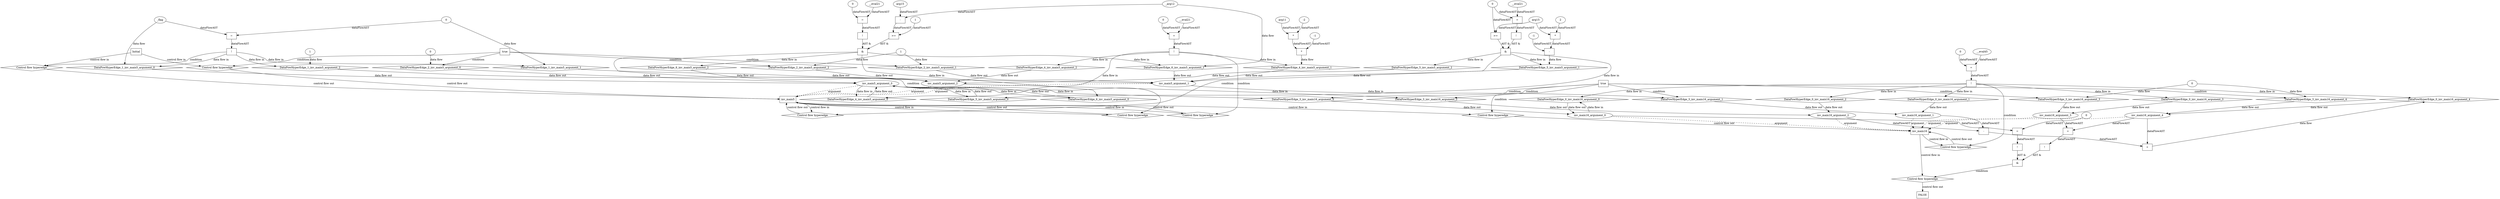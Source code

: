 digraph dag {
inv_main16 [label="inv_main16" nodeName=inv_main16 class=cfn  shape="rect"];
inv_main5 [label="inv_main5" nodeName=inv_main5 class=cfn  shape="rect"];
FALSE [label="FALSE" nodeName=FALSE class=cfn  shape="rect"];
Initial [label="Initial" nodeName=Initial class=cfn  shape="rect"];
ControlFowHyperEdge_0 [label="Control flow hyperedge" nodeName=ControlFowHyperEdge_0 class=controlFlowHyperEdge shape="diamond"];
inv_main16 -> ControlFowHyperEdge_0[label="control flow in"]
ControlFowHyperEdge_0 -> inv_main16[label="control flow out"]
ControlFowHyperEdge_1 [label="Control flow hyperedge" nodeName=ControlFowHyperEdge_1 class=controlFlowHyperEdge shape="diamond"];
Initial -> ControlFowHyperEdge_1[label="control flow in"]
ControlFowHyperEdge_1 -> inv_main5[label="control flow out"]
ControlFowHyperEdge_2 [label="Control flow hyperedge" nodeName=ControlFowHyperEdge_2 class=controlFlowHyperEdge shape="diamond"];
Initial -> ControlFowHyperEdge_2[label="control flow in"]
ControlFowHyperEdge_2 -> inv_main5[label="control flow out"]
ControlFowHyperEdge_3 [label="Control flow hyperedge" nodeName=ControlFowHyperEdge_3 class=controlFlowHyperEdge shape="diamond"];
inv_main5 -> ControlFowHyperEdge_3[label="control flow in"]
ControlFowHyperEdge_3 -> inv_main16[label="control flow out"]
ControlFowHyperEdge_4 [label="Control flow hyperedge" nodeName=ControlFowHyperEdge_4 class=controlFlowHyperEdge shape="diamond"];
inv_main5 -> ControlFowHyperEdge_4[label="control flow in"]
ControlFowHyperEdge_4 -> inv_main5[label="control flow out"]
ControlFowHyperEdge_5 [label="Control flow hyperedge" nodeName=ControlFowHyperEdge_5 class=controlFlowHyperEdge shape="diamond"];
inv_main5 -> ControlFowHyperEdge_5[label="control flow in"]
ControlFowHyperEdge_5 -> inv_main5[label="control flow out"]
ControlFowHyperEdge_6 [label="Control flow hyperedge" nodeName=ControlFowHyperEdge_6 class=controlFlowHyperEdge shape="diamond"];
inv_main5 -> ControlFowHyperEdge_6[label="control flow in"]
ControlFowHyperEdge_6 -> inv_main5[label="control flow out"]
ControlFowHyperEdge_7 [label="Control flow hyperedge" nodeName=ControlFowHyperEdge_7 class=controlFlowHyperEdge shape="diamond"];
inv_main16 -> ControlFowHyperEdge_7[label="control flow in"]
ControlFowHyperEdge_7 -> FALSE[label="control flow out"]
inv_main16_argument_0 [label="inv_main16_argument_0" nodeName=argument0 class=argument  head=inv_main16 shape="oval"];
inv_main16_argument_0 -> inv_main16[label="argument" style="dashed"]
inv_main16_argument_1 [label="inv_main16_argument_1" nodeName=argument1 class=argument  head=inv_main16 shape="oval"];
inv_main16_argument_1 -> inv_main16[label="argument" style="dashed"]
inv_main16_argument_2 [label="inv_main16_argument_2" nodeName=argument2 class=argument  head=inv_main16 shape="oval"];
inv_main16_argument_2 -> inv_main16[label="argument" style="dashed"]
inv_main16_argument_3 [label="inv_main16_argument_3" nodeName=argument3 class=argument  head=inv_main16 shape="oval"];
inv_main16_argument_3 -> inv_main16[label="argument" style="dashed"]
inv_main16_argument_4 [label="inv_main16_argument_4" nodeName=argument4 class=argument  head=inv_main16 shape="oval"];
inv_main16_argument_4 -> inv_main16[label="argument" style="dashed"]
inv_main5_argument_0 [label="inv_main5_argument_0" nodeName=argument0 class=argument  head=inv_main5 shape="oval"];
inv_main5_argument_0 -> inv_main5[label="argument" style="dashed"]
inv_main5_argument_1 [label="inv_main5_argument_1" nodeName=argument1 class=argument  head=inv_main5 shape="oval"];
inv_main5_argument_1 -> inv_main5[label="argument" style="dashed"]
inv_main5_argument_2 [label="inv_main5_argument_2" nodeName=argument2 class=argument  head=inv_main5 shape="oval"];
inv_main5_argument_2 -> inv_main5[label="argument" style="dashed"]

xxxinv_main16___inv_main16_0xxxguard_0_node_0 [label="!" nodeName=xxxinv_main16___inv_main16_0xxxguard_0_node_0 class=Operator shape="rect"];
xxxinv_main16___inv_main16_0xxxguard_0_node_1 [label="=" nodeName=xxxinv_main16___inv_main16_0xxxguard_0_node_1 class=Operator  shape="rect"];
xxxinv_main16___inv_main16_0xxxguard_0_node_2 [label="__eval45" nodeName=xxxinv_main16___inv_main16_0xxxguard_0_node_2 class=Constant ];
xxxinv_main16___inv_main16_0xxxguard_0_node_3 [label="0" nodeName=xxxinv_main16___inv_main16_0xxxguard_0_node_3 class=Literal ];
xxxinv_main16___inv_main16_0xxxguard_0_node_1->xxxinv_main16___inv_main16_0xxxguard_0_node_0[label="dataFlowAST"]
xxxinv_main16___inv_main16_0xxxguard_0_node_2->xxxinv_main16___inv_main16_0xxxguard_0_node_1[label="dataFlowAST"]
xxxinv_main16___inv_main16_0xxxguard_0_node_3->xxxinv_main16___inv_main16_0xxxguard_0_node_1[label="dataFlowAST"]

xxxinv_main16___inv_main16_0xxxguard_0_node_0->ControlFowHyperEdge_0 [label="condition"];
xxxinv_main16___inv_main16_0xxxdataFlow_0_node_0 [label="+" nodeName=xxxinv_main16___inv_main16_0xxxdataFlow_0_node_0 class= Operator shape="rect"];
xxxinv_main16___inv_main16_0xxxdataFlow_0_node_2 [label="-" nodeName=xxxinv_main16___inv_main16_0xxxdataFlow_0_node_2 class= Operator shape="rect"];
inv_main16_argument_4->xxxinv_main16___inv_main16_0xxxdataFlow_0_node_0[label="dataFlowAST"]
xxxinv_main16___inv_main16_0xxxdataFlow_0_node_2->xxxinv_main16___inv_main16_0xxxdataFlow_0_node_0[label="dataFlowAST"]
inv_main16_argument_2->xxxinv_main16___inv_main16_0xxxdataFlow_0_node_2[label="dataFlowAST"]
inv_main16_argument_1->xxxinv_main16___inv_main16_0xxxdataFlow_0_node_2[label="dataFlowAST"]

xxxinv_main16___inv_main16_0xxxdataFlow_0_node_0->DataFowHyperEdge_0_inv_main16_argument_4 [label="data flow"];
xxxinv_main5___Initial_1xxxguard_0_node_0 [label="!" nodeName=xxxinv_main5___Initial_1xxxguard_0_node_0 class=Operator shape="rect"];
xxxinv_main5___Initial_1xxxguard_0_node_1 [label="=" nodeName=xxxinv_main5___Initial_1xxxguard_0_node_1 class=Operator  shape="rect"];
xxxinv_main5___Initial_1xxxguard_0_node_1->xxxinv_main5___Initial_1xxxguard_0_node_0[label="dataFlowAST"]
xxxinv_main5___Initial_1xxxdataFlow_0_node_0->xxxinv_main5___Initial_1xxxguard_0_node_1[label="dataFlowAST"]
xxxinv_main5___Initial_1xxxdataFlow1_node_0->xxxinv_main5___Initial_1xxxguard_0_node_1[label="dataFlowAST"]

xxxinv_main5___Initial_1xxxguard_0_node_0->ControlFowHyperEdge_1 [label="condition"];
xxxinv_main5___Initial_1xxxdataFlow_0_node_0 [label="_flag" nodeName=xxxinv_main5___Initial_1xxxdataFlow_0_node_0 class=Constant ];

xxxinv_main5___Initial_1xxxdataFlow_0_node_0->DataFowHyperEdge_1_inv_main5_argument_0 [label="data flow"];
xxxinv_main5___Initial_1xxxdataFlow1_node_0 [label="0" nodeName=xxxinv_main5___Initial_1xxxdataFlow1_node_0 class=Literal ];

xxxinv_main5___Initial_1xxxdataFlow1_node_0->DataFowHyperEdge_1_inv_main5_argument_1 [label="data flow"];
xxxinv_main5___Initial_1xxxdataFlow2_node_0 [label="1" nodeName=xxxinv_main5___Initial_1xxxdataFlow2_node_0 class=Literal ];

xxxinv_main5___Initial_1xxxdataFlow2_node_0->DataFowHyperEdge_1_inv_main5_argument_2 [label="data flow"];
true_2 [label="true" nodeName=true_2 class=true shape="rect"];
true_2->ControlFowHyperEdge_2 [label="condition"];
xxxinv_main5___Initial_2xxxdataFlow_0_node_0 [label="0" nodeName=xxxinv_main5___Initial_2xxxdataFlow_0_node_0 class=Literal ];

xxxinv_main5___Initial_2xxxdataFlow_0_node_0->DataFowHyperEdge_2_inv_main5_argument_0 [label="data flow"];
xxxinv_main5___Initial_2xxxdataFlow1_node_0 [label="1" nodeName=xxxinv_main5___Initial_2xxxdataFlow1_node_0 class=Literal ];

xxxinv_main5___Initial_2xxxdataFlow1_node_0->DataFowHyperEdge_2_inv_main5_argument_1 [label="data flow"];

xxxinv_main5___Initial_2xxxdataFlow1_node_0->DataFowHyperEdge_2_inv_main5_argument_2 [label="data flow"];
true_3 [label="true" nodeName=true_3 class=true shape="rect"];
true_3->ControlFowHyperEdge_3 [label="condition"];
xxxinv_main16___inv_main5_3xxxdataFlow_0_node_0 [label="0" nodeName=xxxinv_main16___inv_main5_3xxxdataFlow_0_node_0 class=Literal ];

xxxinv_main16___inv_main5_3xxxdataFlow_0_node_0->DataFowHyperEdge_3_inv_main16_argument_3 [label="data flow"];

xxxinv_main16___inv_main5_3xxxdataFlow_0_node_0->DataFowHyperEdge_3_inv_main16_argument_4 [label="data flow"];
xxxinv_main5___inv_main5_4xxxguard_0_node_0 [label="!" nodeName=xxxinv_main5___inv_main5_4xxxguard_0_node_0 class=Operator shape="rect"];
xxxinv_main5___inv_main5_4xxxguard_0_node_1 [label="=" nodeName=xxxinv_main5___inv_main5_4xxxguard_0_node_1 class=Operator  shape="rect"];
xxxinv_main5___inv_main5_4xxxguard_0_node_2 [label="__eval21" nodeName=xxxinv_main5___inv_main5_4xxxguard_0_node_2 class=Constant ];
xxxinv_main5___inv_main5_4xxxguard_0_node_3 [label="0" nodeName=xxxinv_main5___inv_main5_4xxxguard_0_node_3 class=Literal ];
xxxinv_main5___inv_main5_4xxxguard_0_node_1->xxxinv_main5___inv_main5_4xxxguard_0_node_0[label="dataFlowAST"]
xxxinv_main5___inv_main5_4xxxguard_0_node_2->xxxinv_main5___inv_main5_4xxxguard_0_node_1[label="dataFlowAST"]
xxxinv_main5___inv_main5_4xxxguard_0_node_3->xxxinv_main5___inv_main5_4xxxguard_0_node_1[label="dataFlowAST"]

xxxinv_main5___inv_main5_4xxxguard_0_node_0->ControlFowHyperEdge_4 [label="condition"];
xxxinv_main5___inv_main5_4xxxdataFlow_0_node_0 [label="*" nodeName=xxxinv_main5___inv_main5_4xxxdataFlow_0_node_0 class=Operator  shape="rect"];
xxxinv_main5___inv_main5_4xxxdataFlow_0_node_1 [label="-1" nodeName=xxxinv_main5___inv_main5_4xxxdataFlow_0_node_1 class=Coeff ];
xxxinv_main5___inv_main5_4xxxdataFlow_0_node_2 [label="*" nodeName=xxxinv_main5___inv_main5_4xxxdataFlow_0_node_2 class=Operator  shape="rect"];
xxxinv_main5___inv_main5_4xxxdataFlow_0_node_3 [label="-2" nodeName=xxxinv_main5___inv_main5_4xxxdataFlow_0_node_3 class=Coeff ];
xxxinv_main5___inv_main5_4xxxdataFlow_0_node_4 [label="arg11" nodeName=xxxinv_main5___inv_main5_4xxxdataFlow_0_node_4 class=Constant ];
xxxinv_main5___inv_main5_4xxxdataFlow_0_node_1->xxxinv_main5___inv_main5_4xxxdataFlow_0_node_0[label="dataFlowAST"]
xxxinv_main5___inv_main5_4xxxdataFlow_0_node_2->xxxinv_main5___inv_main5_4xxxdataFlow_0_node_0[label="dataFlowAST"]
xxxinv_main5___inv_main5_4xxxdataFlow_0_node_4->xxxinv_main5___inv_main5_4xxxdataFlow_0_node_2[label="dataFlowAST"]
xxxinv_main5___inv_main5_4xxxdataFlow_0_node_3->xxxinv_main5___inv_main5_4xxxdataFlow_0_node_2[label="dataFlowAST"]

xxxinv_main5___inv_main5_4xxxdataFlow_0_node_0->DataFowHyperEdge_4_inv_main5_argument_1 [label="data flow"];
xxxinv_main5___inv_main5_5xxx_and [label="&" nodeName=xxxinv_main5___inv_main5_5xxx_and class=Operator shape="rect"];
xxxinv_main5___inv_main5_5xxxguard_0_node_0 [label="!" nodeName=xxxinv_main5___inv_main5_5xxxguard_0_node_0 class=Operator shape="rect"];
xxxinv_main5___inv_main5_5xxxguard_0_node_1 [label="=" nodeName=xxxinv_main5___inv_main5_5xxxguard_0_node_1 class=Operator  shape="rect"];
xxxinv_main5___inv_main5_5xxxguard_0_node_2 [label="__eval21" nodeName=xxxinv_main5___inv_main5_5xxxguard_0_node_2 class=Constant ];
xxxinv_main5___inv_main5_5xxxguard_0_node_3 [label="0" nodeName=xxxinv_main5___inv_main5_5xxxguard_0_node_3 class=Literal ];
xxxinv_main5___inv_main5_5xxxguard_0_node_1->xxxinv_main5___inv_main5_5xxxguard_0_node_0[label="dataFlowAST"]
xxxinv_main5___inv_main5_5xxxguard_0_node_2->xxxinv_main5___inv_main5_5xxxguard_0_node_1[label="dataFlowAST"]
xxxinv_main5___inv_main5_5xxxguard_0_node_3->xxxinv_main5___inv_main5_5xxxguard_0_node_1[label="dataFlowAST"]

xxxinv_main5___inv_main5_5xxxguard_0_node_0->xxxinv_main5___inv_main5_5xxx_and [label="AST &"];
xxxinv_main5___inv_main5_5xxxguard1_node_0 [label=">=" nodeName=xxxinv_main5___inv_main5_5xxxguard1_node_0 class=Operator  shape="rect"];
xxxinv_main5___inv_main5_5xxxdataFlow_0_node_4->xxxinv_main5___inv_main5_5xxxguard1_node_0[label="dataFlowAST"]
xxxinv_main5___inv_main5_5xxxguard_0_node_3->xxxinv_main5___inv_main5_5xxxguard1_node_0[label="dataFlowAST"]

xxxinv_main5___inv_main5_5xxxguard1_node_0->xxxinv_main5___inv_main5_5xxx_and [label="AST &"];
xxxinv_main5___inv_main5_5xxx_and->ControlFowHyperEdge_5 [label="condition"];
xxxinv_main5___inv_main5_5xxxdataFlow_0_node_0 [label="-" nodeName=xxxinv_main5___inv_main5_5xxxdataFlow_0_node_0 class= Operator shape="rect"];
xxxinv_main5___inv_main5_5xxxdataFlow_0_node_1 [label="-1" nodeName=xxxinv_main5___inv_main5_5xxxdataFlow_0_node_1 class=Literal ];
xxxinv_main5___inv_main5_5xxxdataFlow_0_node_2 [label="*" nodeName=xxxinv_main5___inv_main5_5xxxdataFlow_0_node_2 class=Operator  shape="rect"];
xxxinv_main5___inv_main5_5xxxdataFlow_0_node_3 [label="2" nodeName=xxxinv_main5___inv_main5_5xxxdataFlow_0_node_3 class=Coeff ];
xxxinv_main5___inv_main5_5xxxdataFlow_0_node_4 [label="arg15" nodeName=xxxinv_main5___inv_main5_5xxxdataFlow_0_node_4 class=Constant ];
xxxinv_main5___inv_main5_5xxxdataFlow_0_node_1->xxxinv_main5___inv_main5_5xxxdataFlow_0_node_0[label="dataFlowAST"]
xxxinv_main5___inv_main5_5xxxdataFlow_0_node_2->xxxinv_main5___inv_main5_5xxxdataFlow_0_node_0[label="dataFlowAST"]
xxxinv_main5___inv_main5_5xxxdataFlow_0_node_4->xxxinv_main5___inv_main5_5xxxdataFlow_0_node_2[label="dataFlowAST"]
xxxinv_main5___inv_main5_5xxxdataFlow_0_node_3->xxxinv_main5___inv_main5_5xxxdataFlow_0_node_2[label="dataFlowAST"]

xxxinv_main5___inv_main5_5xxxdataFlow_0_node_0->DataFowHyperEdge_5_inv_main5_argument_1 [label="data flow"];
xxxinv_main5___inv_main5_6xxx_and [label="&" nodeName=xxxinv_main5___inv_main5_6xxx_and class=Operator shape="rect"];
xxxinv_main5___inv_main5_6xxxguard_0_node_0 [label="!" nodeName=xxxinv_main5___inv_main5_6xxxguard_0_node_0 class=Operator shape="rect"];
xxxinv_main5___inv_main5_6xxxguard_0_node_1 [label="=" nodeName=xxxinv_main5___inv_main5_6xxxguard_0_node_1 class=Operator  shape="rect"];
xxxinv_main5___inv_main5_6xxxguard_0_node_2 [label="__eval21" nodeName=xxxinv_main5___inv_main5_6xxxguard_0_node_2 class=Constant ];
xxxinv_main5___inv_main5_6xxxguard_0_node_3 [label="0" nodeName=xxxinv_main5___inv_main5_6xxxguard_0_node_3 class=Literal ];
xxxinv_main5___inv_main5_6xxxguard_0_node_1->xxxinv_main5___inv_main5_6xxxguard_0_node_0[label="dataFlowAST"]
xxxinv_main5___inv_main5_6xxxguard_0_node_2->xxxinv_main5___inv_main5_6xxxguard_0_node_1[label="dataFlowAST"]
xxxinv_main5___inv_main5_6xxxguard_0_node_3->xxxinv_main5___inv_main5_6xxxguard_0_node_1[label="dataFlowAST"]

xxxinv_main5___inv_main5_6xxxguard_0_node_0->xxxinv_main5___inv_main5_6xxx_and [label="AST &"];
xxxinv_main5___inv_main5_6xxxguard1_node_0 [label=">=" nodeName=xxxinv_main5___inv_main5_6xxxguard1_node_0 class=Operator  shape="rect"];
xxxinv_main5___inv_main5_6xxxguard1_node_1 [label="-" nodeName=xxxinv_main5___inv_main5_6xxxguard1_node_1 class= Operator shape="rect"];
xxxinv_main5___inv_main5_6xxxguard1_node_2 [label="arg15" nodeName=xxxinv_main5___inv_main5_6xxxguard1_node_2 class=Constant ];
xxxinv_main5___inv_main5_6xxxguard1_node_4 [label="1" nodeName=xxxinv_main5___inv_main5_6xxxguard1_node_4 class=Literal ];
xxxinv_main5___inv_main5_6xxxguard1_node_1->xxxinv_main5___inv_main5_6xxxguard1_node_0[label="dataFlowAST"]
xxxinv_main5___inv_main5_6xxxguard1_node_4->xxxinv_main5___inv_main5_6xxxguard1_node_0[label="dataFlowAST"]
xxxinv_main5___inv_main5_6xxxguard1_node_2->xxxinv_main5___inv_main5_6xxxguard1_node_1[label="dataFlowAST"]
xxxinv_main5___inv_main5_6xxxdataFlow_0_node_0->xxxinv_main5___inv_main5_6xxxguard1_node_1[label="dataFlowAST"]

xxxinv_main5___inv_main5_6xxxguard1_node_0->xxxinv_main5___inv_main5_6xxx_and [label="AST &"];
xxxinv_main5___inv_main5_6xxx_and->ControlFowHyperEdge_6 [label="condition"];
xxxinv_main5___inv_main5_6xxxdataFlow_0_node_0 [label="_arg12" nodeName=xxxinv_main5___inv_main5_6xxxdataFlow_0_node_0 class=Constant ];

xxxinv_main5___inv_main5_6xxxdataFlow_0_node_0->DataFowHyperEdge_6_inv_main5_argument_1 [label="data flow"];
xxxFALSE___inv_main16_7xxx_and [label="&" nodeName=xxxFALSE___inv_main16_7xxx_and class=Operator shape="rect"];
xxxFALSE___inv_main16_7xxxguard_0_node_0 [label="!" nodeName=xxxFALSE___inv_main16_7xxxguard_0_node_0 class=Operator shape="rect"];
xxxFALSE___inv_main16_7xxxguard_0_node_1 [label="=" nodeName=xxxFALSE___inv_main16_7xxxguard_0_node_1 class=Operator  shape="rect"];
xxxFALSE___inv_main16_7xxxguard_0_node_1->xxxFALSE___inv_main16_7xxxguard_0_node_0[label="dataFlowAST"]
inv_main16_argument_3->xxxFALSE___inv_main16_7xxxguard_0_node_1[label="dataFlowAST"]
inv_main16_argument_4->xxxFALSE___inv_main16_7xxxguard_0_node_1[label="dataFlowAST"]

xxxFALSE___inv_main16_7xxxguard_0_node_0->xxxFALSE___inv_main16_7xxx_and [label="AST &"];
xxxFALSE___inv_main16_7xxxguard1_node_0 [label="!" nodeName=xxxFALSE___inv_main16_7xxxguard1_node_0 class=Operator shape="rect"];
xxxFALSE___inv_main16_7xxxguard1_node_1 [label="=" nodeName=xxxFALSE___inv_main16_7xxxguard1_node_1 class=Operator  shape="rect"];
xxxFALSE___inv_main16_7xxxguard1_node_3 [label="0" nodeName=xxxFALSE___inv_main16_7xxxguard1_node_3 class=Literal ];
xxxFALSE___inv_main16_7xxxguard1_node_1->xxxFALSE___inv_main16_7xxxguard1_node_0[label="dataFlowAST"]
inv_main16_argument_0->xxxFALSE___inv_main16_7xxxguard1_node_1[label="dataFlowAST"]
xxxFALSE___inv_main16_7xxxguard1_node_3->xxxFALSE___inv_main16_7xxxguard1_node_1[label="dataFlowAST"]

xxxFALSE___inv_main16_7xxxguard1_node_0->xxxFALSE___inv_main16_7xxx_and [label="AST &"];
xxxFALSE___inv_main16_7xxx_and->ControlFowHyperEdge_7 [label="condition"];
DataFowHyperEdge_0_inv_main16_argument_0 [label="DataFowHyperEdge_0_inv_main16_argument_0" nodeName=DataFowHyperEdge_0_inv_main16_argument_0 class=DataFlowHyperedge shape="diamond"];
DataFowHyperEdge_0_inv_main16_argument_0 -> inv_main16_argument_0[label="data flow out"]
xxxinv_main16___inv_main16_0xxxguard_0_node_0 -> DataFowHyperEdge_0_inv_main16_argument_0[label="data flow in"]
DataFowHyperEdge_0_inv_main16_argument_1 [label="DataFowHyperEdge_0_inv_main16_argument_1" nodeName=DataFowHyperEdge_0_inv_main16_argument_1 class=DataFlowHyperedge shape="diamond"];
DataFowHyperEdge_0_inv_main16_argument_1 -> inv_main16_argument_1[label="data flow out"]
xxxinv_main16___inv_main16_0xxxguard_0_node_0 -> DataFowHyperEdge_0_inv_main16_argument_1[label="data flow in"]
DataFowHyperEdge_0_inv_main16_argument_2 [label="DataFowHyperEdge_0_inv_main16_argument_2" nodeName=DataFowHyperEdge_0_inv_main16_argument_2 class=DataFlowHyperedge shape="diamond"];
DataFowHyperEdge_0_inv_main16_argument_2 -> inv_main16_argument_2[label="data flow out"]
xxxinv_main16___inv_main16_0xxxguard_0_node_0 -> DataFowHyperEdge_0_inv_main16_argument_2[label="data flow in"]
DataFowHyperEdge_0_inv_main16_argument_3 [label="DataFowHyperEdge_0_inv_main16_argument_3" nodeName=DataFowHyperEdge_0_inv_main16_argument_3 class=DataFlowHyperedge shape="diamond"];
DataFowHyperEdge_0_inv_main16_argument_3 -> inv_main16_argument_3[label="data flow out"]
xxxinv_main16___inv_main16_0xxxguard_0_node_0 -> DataFowHyperEdge_0_inv_main16_argument_3[label="data flow in"]
DataFowHyperEdge_0_inv_main16_argument_4 [label="DataFowHyperEdge_0_inv_main16_argument_4" nodeName=DataFowHyperEdge_0_inv_main16_argument_4 class=DataFlowHyperedge shape="diamond"];
DataFowHyperEdge_0_inv_main16_argument_4 -> inv_main16_argument_4[label="data flow out"]
xxxinv_main16___inv_main16_0xxxguard_0_node_0 -> DataFowHyperEdge_0_inv_main16_argument_4[label="data flow in"]
DataFowHyperEdge_1_inv_main5_argument_0 [label="DataFowHyperEdge_1_inv_main5_argument_0" nodeName=DataFowHyperEdge_1_inv_main5_argument_0 class=DataFlowHyperedge shape="diamond"];
DataFowHyperEdge_1_inv_main5_argument_0 -> inv_main5_argument_0[label="data flow out"]
xxxinv_main5___Initial_1xxxguard_0_node_0 -> DataFowHyperEdge_1_inv_main5_argument_0[label="data flow in"]
DataFowHyperEdge_1_inv_main5_argument_1 [label="DataFowHyperEdge_1_inv_main5_argument_1" nodeName=DataFowHyperEdge_1_inv_main5_argument_1 class=DataFlowHyperedge shape="diamond"];
DataFowHyperEdge_1_inv_main5_argument_1 -> inv_main5_argument_1[label="data flow out"]
xxxinv_main5___Initial_1xxxguard_0_node_0 -> DataFowHyperEdge_1_inv_main5_argument_1[label="data flow in"]
DataFowHyperEdge_1_inv_main5_argument_2 [label="DataFowHyperEdge_1_inv_main5_argument_2" nodeName=DataFowHyperEdge_1_inv_main5_argument_2 class=DataFlowHyperedge shape="diamond"];
DataFowHyperEdge_1_inv_main5_argument_2 -> inv_main5_argument_2[label="data flow out"]
xxxinv_main5___Initial_1xxxguard_0_node_0 -> DataFowHyperEdge_1_inv_main5_argument_2[label="data flow in"]
DataFowHyperEdge_2_inv_main5_argument_0 [label="DataFowHyperEdge_2_inv_main5_argument_0" nodeName=DataFowHyperEdge_2_inv_main5_argument_0 class=DataFlowHyperedge shape="diamond"];
DataFowHyperEdge_2_inv_main5_argument_0 -> inv_main5_argument_0[label="data flow out"]
true_2->DataFowHyperEdge_2_inv_main5_argument_0 [label="condition"];
DataFowHyperEdge_2_inv_main5_argument_1 [label="DataFowHyperEdge_2_inv_main5_argument_1" nodeName=DataFowHyperEdge_2_inv_main5_argument_1 class=DataFlowHyperedge shape="diamond"];
DataFowHyperEdge_2_inv_main5_argument_1 -> inv_main5_argument_1[label="data flow out"]
true_2->DataFowHyperEdge_2_inv_main5_argument_1 [label="condition"];
DataFowHyperEdge_2_inv_main5_argument_2 [label="DataFowHyperEdge_2_inv_main5_argument_2" nodeName=DataFowHyperEdge_2_inv_main5_argument_2 class=DataFlowHyperedge shape="diamond"];
DataFowHyperEdge_2_inv_main5_argument_2 -> inv_main5_argument_2[label="data flow out"]
true_2->DataFowHyperEdge_2_inv_main5_argument_2 [label="condition"];
DataFowHyperEdge_3_inv_main16_argument_0 [label="DataFowHyperEdge_3_inv_main16_argument_0" nodeName=DataFowHyperEdge_3_inv_main16_argument_0 class=DataFlowHyperedge shape="diamond"];
DataFowHyperEdge_3_inv_main16_argument_0 -> inv_main16_argument_0[label="data flow out"]
true_3->DataFowHyperEdge_3_inv_main16_argument_0 [label="condition"];
DataFowHyperEdge_3_inv_main16_argument_1 [label="DataFowHyperEdge_3_inv_main16_argument_1" nodeName=DataFowHyperEdge_3_inv_main16_argument_1 class=DataFlowHyperedge shape="diamond"];
DataFowHyperEdge_3_inv_main16_argument_1 -> inv_main16_argument_1[label="data flow out"]
true_3->DataFowHyperEdge_3_inv_main16_argument_1 [label="condition"];
DataFowHyperEdge_3_inv_main16_argument_2 [label="DataFowHyperEdge_3_inv_main16_argument_2" nodeName=DataFowHyperEdge_3_inv_main16_argument_2 class=DataFlowHyperedge shape="diamond"];
DataFowHyperEdge_3_inv_main16_argument_2 -> inv_main16_argument_2[label="data flow out"]
true_3->DataFowHyperEdge_3_inv_main16_argument_2 [label="condition"];
DataFowHyperEdge_3_inv_main16_argument_3 [label="DataFowHyperEdge_3_inv_main16_argument_3" nodeName=DataFowHyperEdge_3_inv_main16_argument_3 class=DataFlowHyperedge shape="diamond"];
DataFowHyperEdge_3_inv_main16_argument_3 -> inv_main16_argument_3[label="data flow out"]
true_3->DataFowHyperEdge_3_inv_main16_argument_3 [label="condition"];
DataFowHyperEdge_3_inv_main16_argument_4 [label="DataFowHyperEdge_3_inv_main16_argument_4" nodeName=DataFowHyperEdge_3_inv_main16_argument_4 class=DataFlowHyperedge shape="diamond"];
DataFowHyperEdge_3_inv_main16_argument_4 -> inv_main16_argument_4[label="data flow out"]
true_3->DataFowHyperEdge_3_inv_main16_argument_4 [label="condition"];
DataFowHyperEdge_4_inv_main5_argument_0 [label="DataFowHyperEdge_4_inv_main5_argument_0" nodeName=DataFowHyperEdge_4_inv_main5_argument_0 class=DataFlowHyperedge shape="diamond"];
DataFowHyperEdge_4_inv_main5_argument_0 -> inv_main5_argument_0[label="data flow out"]
xxxinv_main5___inv_main5_4xxxguard_0_node_0 -> DataFowHyperEdge_4_inv_main5_argument_0[label="data flow in"]
DataFowHyperEdge_4_inv_main5_argument_1 [label="DataFowHyperEdge_4_inv_main5_argument_1" nodeName=DataFowHyperEdge_4_inv_main5_argument_1 class=DataFlowHyperedge shape="diamond"];
DataFowHyperEdge_4_inv_main5_argument_1 -> inv_main5_argument_1[label="data flow out"]
xxxinv_main5___inv_main5_4xxxguard_0_node_0 -> DataFowHyperEdge_4_inv_main5_argument_1[label="data flow in"]
DataFowHyperEdge_4_inv_main5_argument_2 [label="DataFowHyperEdge_4_inv_main5_argument_2" nodeName=DataFowHyperEdge_4_inv_main5_argument_2 class=DataFlowHyperedge shape="diamond"];
DataFowHyperEdge_4_inv_main5_argument_2 -> inv_main5_argument_2[label="data flow out"]
xxxinv_main5___inv_main5_4xxxguard_0_node_0 -> DataFowHyperEdge_4_inv_main5_argument_2[label="data flow in"]
DataFowHyperEdge_5_inv_main5_argument_0 [label="DataFowHyperEdge_5_inv_main5_argument_0" nodeName=DataFowHyperEdge_5_inv_main5_argument_0 class=DataFlowHyperedge shape="diamond"];
DataFowHyperEdge_5_inv_main5_argument_0 -> inv_main5_argument_0[label="data flow out"]
xxxinv_main5___inv_main5_5xxx_and -> DataFowHyperEdge_5_inv_main5_argument_0[label="data flow in"]
DataFowHyperEdge_5_inv_main5_argument_1 [label="DataFowHyperEdge_5_inv_main5_argument_1" nodeName=DataFowHyperEdge_5_inv_main5_argument_1 class=DataFlowHyperedge shape="diamond"];
DataFowHyperEdge_5_inv_main5_argument_1 -> inv_main5_argument_1[label="data flow out"]
xxxinv_main5___inv_main5_5xxx_and -> DataFowHyperEdge_5_inv_main5_argument_1[label="data flow in"]
DataFowHyperEdge_5_inv_main5_argument_2 [label="DataFowHyperEdge_5_inv_main5_argument_2" nodeName=DataFowHyperEdge_5_inv_main5_argument_2 class=DataFlowHyperedge shape="diamond"];
DataFowHyperEdge_5_inv_main5_argument_2 -> inv_main5_argument_2[label="data flow out"]
xxxinv_main5___inv_main5_5xxx_and -> DataFowHyperEdge_5_inv_main5_argument_2[label="data flow in"]
DataFowHyperEdge_6_inv_main5_argument_0 [label="DataFowHyperEdge_6_inv_main5_argument_0" nodeName=DataFowHyperEdge_6_inv_main5_argument_0 class=DataFlowHyperedge shape="diamond"];
DataFowHyperEdge_6_inv_main5_argument_0 -> inv_main5_argument_0[label="data flow out"]
xxxinv_main5___inv_main5_6xxx_and -> DataFowHyperEdge_6_inv_main5_argument_0[label="data flow in"]
DataFowHyperEdge_6_inv_main5_argument_1 [label="DataFowHyperEdge_6_inv_main5_argument_1" nodeName=DataFowHyperEdge_6_inv_main5_argument_1 class=DataFlowHyperedge shape="diamond"];
DataFowHyperEdge_6_inv_main5_argument_1 -> inv_main5_argument_1[label="data flow out"]
xxxinv_main5___inv_main5_6xxx_and -> DataFowHyperEdge_6_inv_main5_argument_1[label="data flow in"]
DataFowHyperEdge_6_inv_main5_argument_2 [label="DataFowHyperEdge_6_inv_main5_argument_2" nodeName=DataFowHyperEdge_6_inv_main5_argument_2 class=DataFlowHyperedge shape="diamond"];
DataFowHyperEdge_6_inv_main5_argument_2 -> inv_main5_argument_2[label="data flow out"]
xxxinv_main5___inv_main5_6xxx_and -> DataFowHyperEdge_6_inv_main5_argument_2[label="data flow in"]
inv_main16_argument_0 -> DataFowHyperEdge_0_inv_main16_argument_0[label="data flow in"]
inv_main5_argument_0 -> DataFowHyperEdge_3_inv_main16_argument_0[label="data flow in"]
inv_main5_argument_1 -> DataFowHyperEdge_3_inv_main16_argument_1[label="data flow in"]
inv_main5_argument_2 -> DataFowHyperEdge_3_inv_main16_argument_2[label="data flow in"]
inv_main5_argument_0 -> DataFowHyperEdge_4_inv_main5_argument_0[label="data flow in"]
inv_main5_argument_0 -> DataFowHyperEdge_5_inv_main5_argument_0[label="data flow in"]
inv_main5_argument_0 -> DataFowHyperEdge_6_inv_main5_argument_0[label="data flow in"]




}
